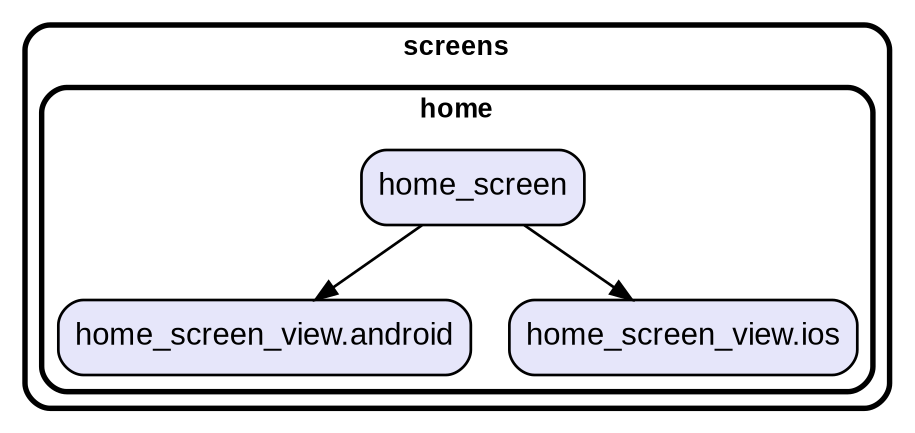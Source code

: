 digraph "" {
  graph [style=rounded fontname="Arial Black" fontsize=13 penwidth=2.6];
  node [shape=rect style="filled,rounded" fontname=Arial fontsize=15 fillcolor=Lavender penwidth=1.3];
  edge [penwidth=1.3];
  "/home/home_screen_view.android.dart" [label="home_screen_view.android"];
  "/home/home_screen_view.ios.dart" [label="home_screen_view.ios"];
  "/home/home_screen.dart" [label="home_screen"];
  subgraph "cluster~" {
    label="screens";
    subgraph "cluster~/home" {
      label="home";
      "/home/home_screen_view.android.dart";
      "/home/home_screen_view.ios.dart";
      "/home/home_screen.dart";
    }
  }
  "/home/home_screen.dart" -> "/home/home_screen_view.android.dart";
  "/home/home_screen.dart" -> "/home/home_screen_view.ios.dart";
}
